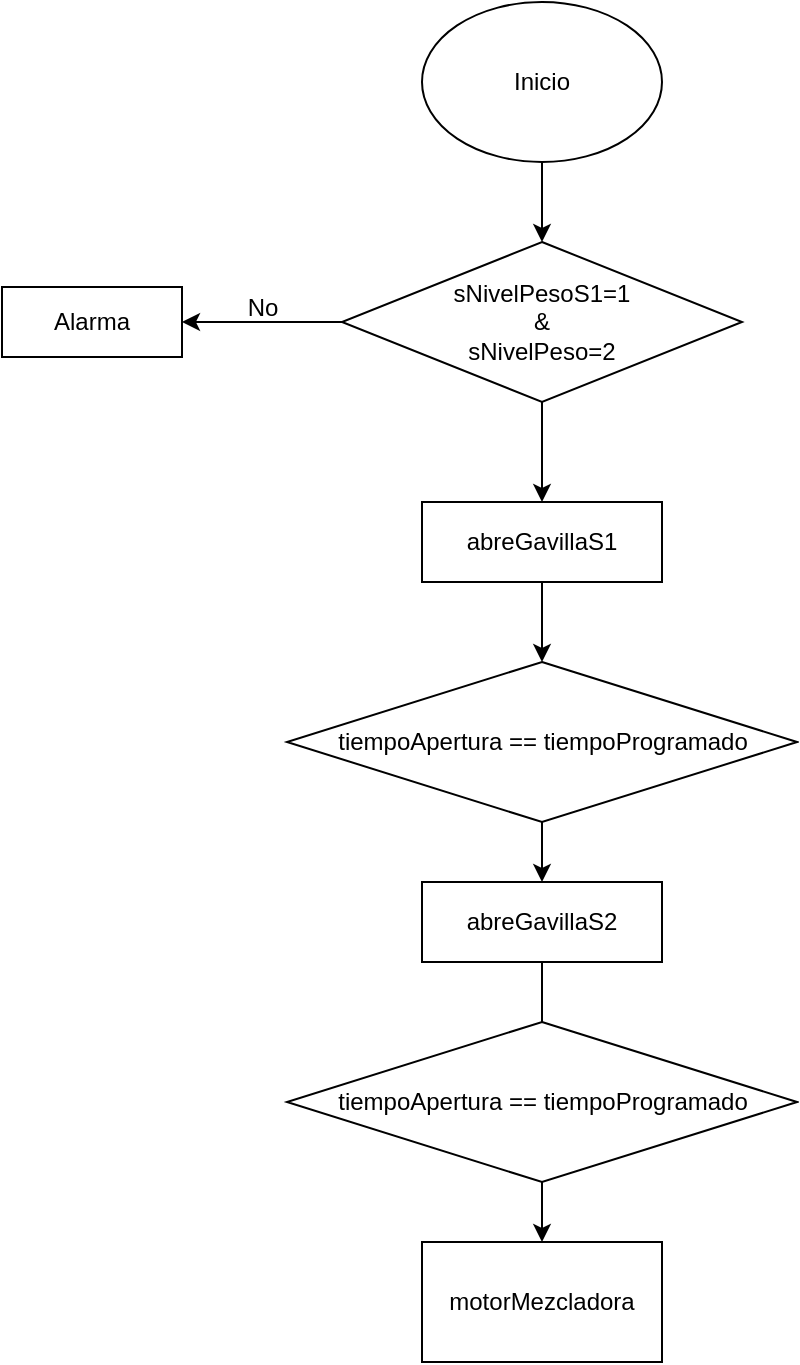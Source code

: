 <mxfile version="22.1.4" type="github">
  <diagram name="Page-1" id="n2fFiN9eH3OxtznAjrIF">
    <mxGraphModel dx="1352" dy="321" grid="1" gridSize="10" guides="1" tooltips="1" connect="1" arrows="1" fold="1" page="1" pageScale="1" pageWidth="850" pageHeight="1100" math="0" shadow="0">
      <root>
        <mxCell id="0" />
        <mxCell id="1" parent="0" />
        <mxCell id="aMPU4QFuNapaRVcZIHm0-3" value="" style="edgeStyle=orthogonalEdgeStyle;rounded=0;orthogonalLoop=1;jettySize=auto;html=1;" edge="1" parent="1" source="aMPU4QFuNapaRVcZIHm0-1" target="aMPU4QFuNapaRVcZIHm0-2">
          <mxGeometry relative="1" as="geometry" />
        </mxCell>
        <mxCell id="aMPU4QFuNapaRVcZIHm0-1" value="Inicio&lt;br&gt;" style="ellipse;whiteSpace=wrap;html=1;" vertex="1" parent="1">
          <mxGeometry x="170" y="30" width="120" height="80" as="geometry" />
        </mxCell>
        <mxCell id="aMPU4QFuNapaRVcZIHm0-5" value="" style="edgeStyle=orthogonalEdgeStyle;rounded=0;orthogonalLoop=1;jettySize=auto;html=1;" edge="1" parent="1" source="aMPU4QFuNapaRVcZIHm0-2" target="aMPU4QFuNapaRVcZIHm0-4">
          <mxGeometry relative="1" as="geometry" />
        </mxCell>
        <mxCell id="aMPU4QFuNapaRVcZIHm0-11" value="" style="edgeStyle=orthogonalEdgeStyle;rounded=0;orthogonalLoop=1;jettySize=auto;html=1;" edge="1" parent="1" source="aMPU4QFuNapaRVcZIHm0-2" target="aMPU4QFuNapaRVcZIHm0-10">
          <mxGeometry relative="1" as="geometry" />
        </mxCell>
        <mxCell id="aMPU4QFuNapaRVcZIHm0-2" value="sNivelPesoS1=1&lt;br&gt;&amp;amp;&lt;br&gt;sNivelPeso=2" style="rhombus;whiteSpace=wrap;html=1;" vertex="1" parent="1">
          <mxGeometry x="130" y="150" width="200" height="80" as="geometry" />
        </mxCell>
        <mxCell id="aMPU4QFuNapaRVcZIHm0-7" value="" style="edgeStyle=orthogonalEdgeStyle;rounded=0;orthogonalLoop=1;jettySize=auto;html=1;" edge="1" parent="1" source="aMPU4QFuNapaRVcZIHm0-4" target="aMPU4QFuNapaRVcZIHm0-6">
          <mxGeometry relative="1" as="geometry" />
        </mxCell>
        <mxCell id="aMPU4QFuNapaRVcZIHm0-4" value="abreGavillaS1" style="whiteSpace=wrap;html=1;" vertex="1" parent="1">
          <mxGeometry x="170" y="280" width="120" height="40" as="geometry" />
        </mxCell>
        <mxCell id="aMPU4QFuNapaRVcZIHm0-9" value="" style="edgeStyle=orthogonalEdgeStyle;rounded=0;orthogonalLoop=1;jettySize=auto;html=1;" edge="1" parent="1" source="aMPU4QFuNapaRVcZIHm0-6" target="aMPU4QFuNapaRVcZIHm0-8">
          <mxGeometry relative="1" as="geometry" />
        </mxCell>
        <mxCell id="aMPU4QFuNapaRVcZIHm0-6" value="tiempoApertura == tiempoProgramado" style="rhombus;whiteSpace=wrap;html=1;" vertex="1" parent="1">
          <mxGeometry x="102.5" y="360" width="255" height="80" as="geometry" />
        </mxCell>
        <mxCell id="aMPU4QFuNapaRVcZIHm0-16" value="" style="edgeStyle=orthogonalEdgeStyle;rounded=0;orthogonalLoop=1;jettySize=auto;html=1;" edge="1" parent="1" source="aMPU4QFuNapaRVcZIHm0-8">
          <mxGeometry relative="1" as="geometry">
            <mxPoint x="230" y="570" as="targetPoint" />
          </mxGeometry>
        </mxCell>
        <mxCell id="aMPU4QFuNapaRVcZIHm0-8" value="abreGavillaS2" style="whiteSpace=wrap;html=1;" vertex="1" parent="1">
          <mxGeometry x="170" y="470" width="120" height="40" as="geometry" />
        </mxCell>
        <mxCell id="aMPU4QFuNapaRVcZIHm0-10" value="Alarma" style="whiteSpace=wrap;html=1;" vertex="1" parent="1">
          <mxGeometry x="-40" y="172.5" width="90" height="35" as="geometry" />
        </mxCell>
        <mxCell id="aMPU4QFuNapaRVcZIHm0-12" value="No" style="text;html=1;align=center;verticalAlign=middle;resizable=0;points=[];autosize=1;strokeColor=none;fillColor=none;" vertex="1" parent="1">
          <mxGeometry x="70" y="168" width="40" height="30" as="geometry" />
        </mxCell>
        <mxCell id="aMPU4QFuNapaRVcZIHm0-19" value="" style="edgeStyle=orthogonalEdgeStyle;rounded=0;orthogonalLoop=1;jettySize=auto;html=1;" edge="1" parent="1" source="aMPU4QFuNapaRVcZIHm0-17" target="aMPU4QFuNapaRVcZIHm0-18">
          <mxGeometry relative="1" as="geometry" />
        </mxCell>
        <mxCell id="aMPU4QFuNapaRVcZIHm0-17" value="tiempoApertura == tiempoProgramado" style="rhombus;whiteSpace=wrap;html=1;" vertex="1" parent="1">
          <mxGeometry x="102.5" y="540" width="255" height="80" as="geometry" />
        </mxCell>
        <mxCell id="aMPU4QFuNapaRVcZIHm0-18" value="motorMezcladora" style="whiteSpace=wrap;html=1;" vertex="1" parent="1">
          <mxGeometry x="170" y="650" width="120" height="60" as="geometry" />
        </mxCell>
      </root>
    </mxGraphModel>
  </diagram>
</mxfile>
